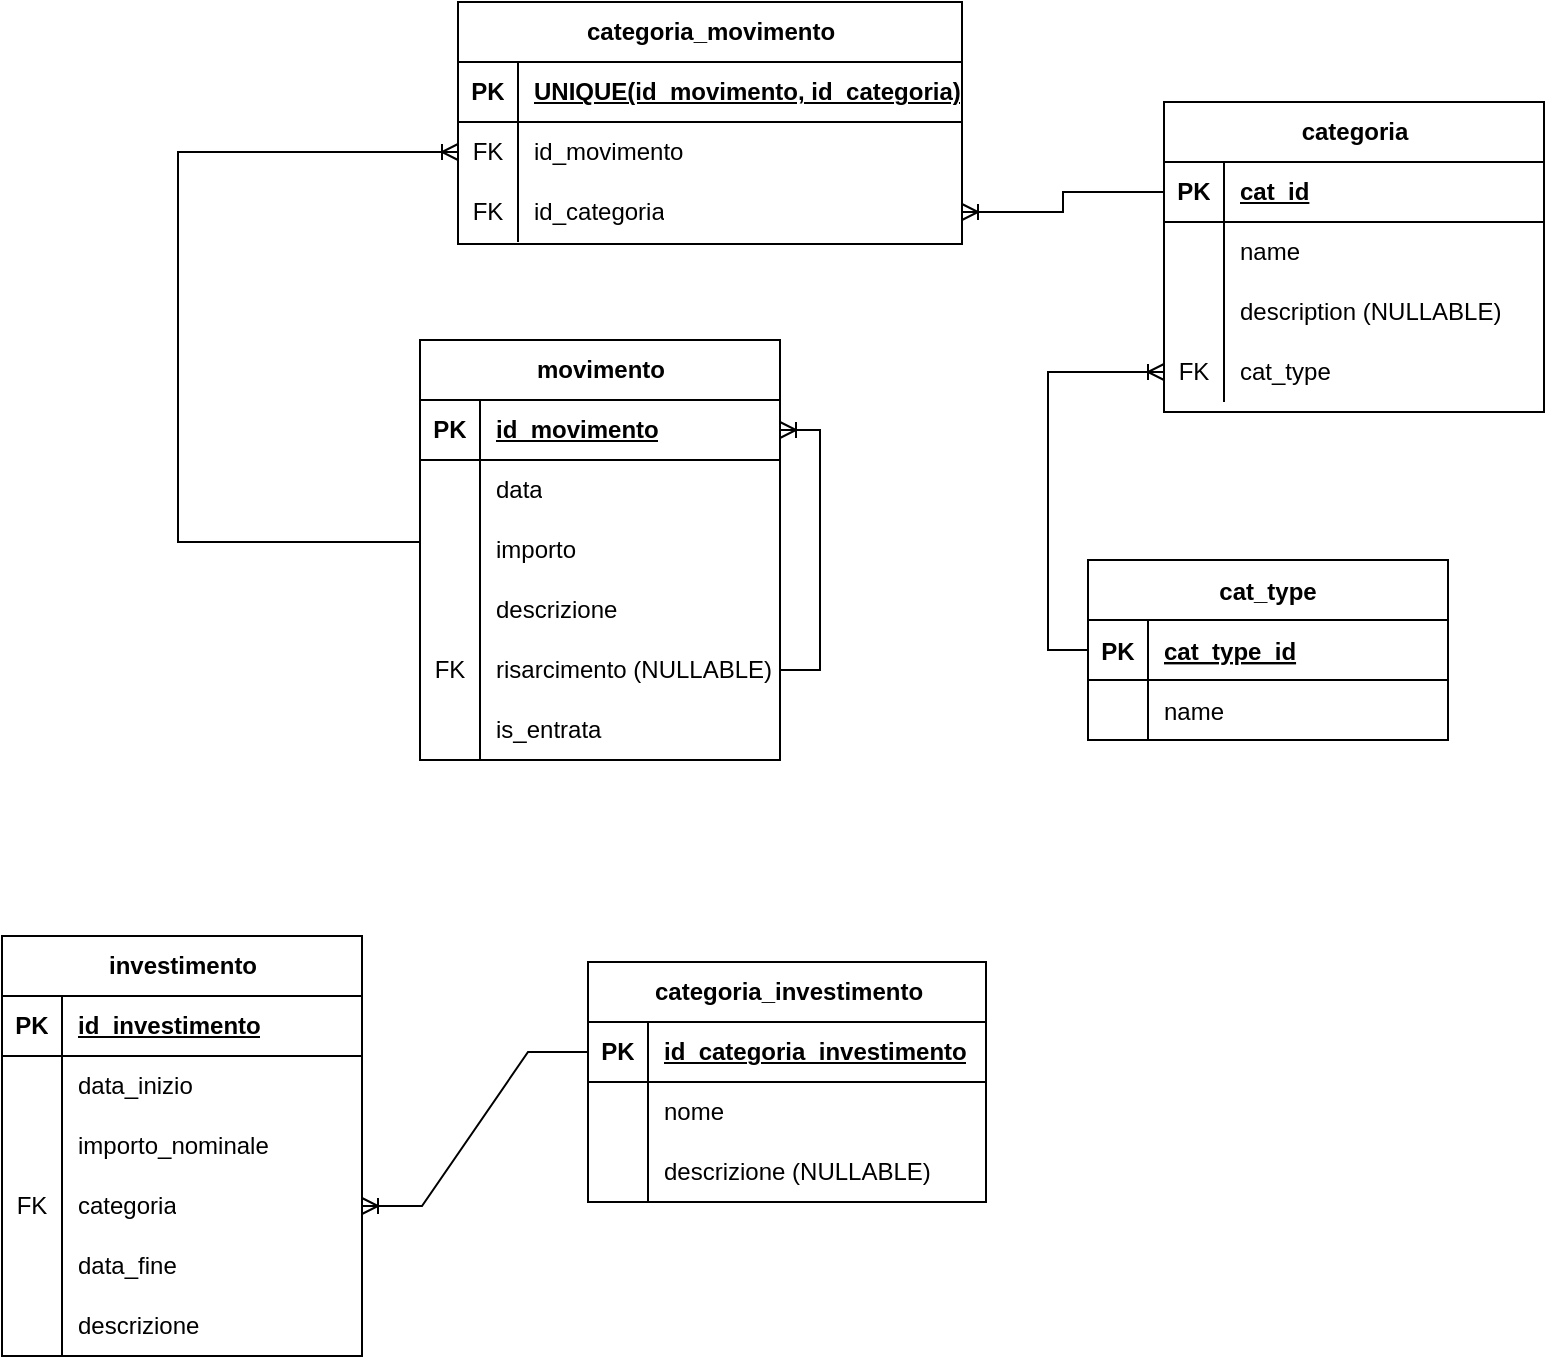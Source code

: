 <mxfile version="20.8.16" type="device"><diagram name="Pagina-1" id="gLdICDKnDoOBDRBeuSgm"><mxGraphModel dx="1418" dy="828" grid="0" gridSize="10" guides="1" tooltips="1" connect="1" arrows="1" fold="1" page="1" pageScale="1" pageWidth="827" pageHeight="1169" math="0" shadow="0"><root><mxCell id="0"/><mxCell id="1" parent="0"/><mxCell id="6j1PNabDuYhqHmHtanBx-16" value="movimento" style="shape=table;startSize=30;container=1;collapsible=1;childLayout=tableLayout;fixedRows=1;rowLines=0;fontStyle=1;align=center;resizeLast=1;html=1;" parent="1" vertex="1"><mxGeometry x="239" y="172" width="180" height="210" as="geometry"/></mxCell><mxCell id="6j1PNabDuYhqHmHtanBx-17" value="" style="shape=tableRow;horizontal=0;startSize=0;swimlaneHead=0;swimlaneBody=0;fillColor=none;collapsible=0;dropTarget=0;points=[[0,0.5],[1,0.5]];portConstraint=eastwest;top=0;left=0;right=0;bottom=1;" parent="6j1PNabDuYhqHmHtanBx-16" vertex="1"><mxGeometry y="30" width="180" height="30" as="geometry"/></mxCell><mxCell id="6j1PNabDuYhqHmHtanBx-18" value="PK" style="shape=partialRectangle;connectable=0;fillColor=none;top=0;left=0;bottom=0;right=0;fontStyle=1;overflow=hidden;whiteSpace=wrap;html=1;" parent="6j1PNabDuYhqHmHtanBx-17" vertex="1"><mxGeometry width="30" height="30" as="geometry"><mxRectangle width="30" height="30" as="alternateBounds"/></mxGeometry></mxCell><mxCell id="6j1PNabDuYhqHmHtanBx-19" value="id_movimento" style="shape=partialRectangle;connectable=0;fillColor=none;top=0;left=0;bottom=0;right=0;align=left;spacingLeft=6;fontStyle=5;overflow=hidden;whiteSpace=wrap;html=1;" parent="6j1PNabDuYhqHmHtanBx-17" vertex="1"><mxGeometry x="30" width="150" height="30" as="geometry"><mxRectangle width="150" height="30" as="alternateBounds"/></mxGeometry></mxCell><mxCell id="6j1PNabDuYhqHmHtanBx-20" value="" style="shape=tableRow;horizontal=0;startSize=0;swimlaneHead=0;swimlaneBody=0;fillColor=none;collapsible=0;dropTarget=0;points=[[0,0.5],[1,0.5]];portConstraint=eastwest;top=0;left=0;right=0;bottom=0;" parent="6j1PNabDuYhqHmHtanBx-16" vertex="1"><mxGeometry y="60" width="180" height="30" as="geometry"/></mxCell><mxCell id="6j1PNabDuYhqHmHtanBx-21" value="" style="shape=partialRectangle;connectable=0;fillColor=none;top=0;left=0;bottom=0;right=0;editable=1;overflow=hidden;whiteSpace=wrap;html=1;" parent="6j1PNabDuYhqHmHtanBx-20" vertex="1"><mxGeometry width="30" height="30" as="geometry"><mxRectangle width="30" height="30" as="alternateBounds"/></mxGeometry></mxCell><mxCell id="6j1PNabDuYhqHmHtanBx-22" value="data" style="shape=partialRectangle;connectable=0;fillColor=none;top=0;left=0;bottom=0;right=0;align=left;spacingLeft=6;overflow=hidden;whiteSpace=wrap;html=1;" parent="6j1PNabDuYhqHmHtanBx-20" vertex="1"><mxGeometry x="30" width="150" height="30" as="geometry"><mxRectangle width="150" height="30" as="alternateBounds"/></mxGeometry></mxCell><mxCell id="6j1PNabDuYhqHmHtanBx-23" value="" style="shape=tableRow;horizontal=0;startSize=0;swimlaneHead=0;swimlaneBody=0;fillColor=none;collapsible=0;dropTarget=0;points=[[0,0.5],[1,0.5]];portConstraint=eastwest;top=0;left=0;right=0;bottom=0;" parent="6j1PNabDuYhqHmHtanBx-16" vertex="1"><mxGeometry y="90" width="180" height="30" as="geometry"/></mxCell><mxCell id="6j1PNabDuYhqHmHtanBx-24" value="" style="shape=partialRectangle;connectable=0;fillColor=none;top=0;left=0;bottom=0;right=0;editable=1;overflow=hidden;whiteSpace=wrap;html=1;" parent="6j1PNabDuYhqHmHtanBx-23" vertex="1"><mxGeometry width="30" height="30" as="geometry"><mxRectangle width="30" height="30" as="alternateBounds"/></mxGeometry></mxCell><mxCell id="6j1PNabDuYhqHmHtanBx-25" value="importo" style="shape=partialRectangle;connectable=0;fillColor=none;top=0;left=0;bottom=0;right=0;align=left;spacingLeft=6;overflow=hidden;whiteSpace=wrap;html=1;" parent="6j1PNabDuYhqHmHtanBx-23" vertex="1"><mxGeometry x="30" width="150" height="30" as="geometry"><mxRectangle width="150" height="30" as="alternateBounds"/></mxGeometry></mxCell><mxCell id="6j1PNabDuYhqHmHtanBx-149" style="shape=tableRow;horizontal=0;startSize=0;swimlaneHead=0;swimlaneBody=0;fillColor=none;collapsible=0;dropTarget=0;points=[[0,0.5],[1,0.5]];portConstraint=eastwest;top=0;left=0;right=0;bottom=0;" parent="6j1PNabDuYhqHmHtanBx-16" vertex="1"><mxGeometry y="120" width="180" height="30" as="geometry"/></mxCell><mxCell id="6j1PNabDuYhqHmHtanBx-150" style="shape=partialRectangle;connectable=0;fillColor=none;top=0;left=0;bottom=0;right=0;editable=1;overflow=hidden;whiteSpace=wrap;html=1;" parent="6j1PNabDuYhqHmHtanBx-149" vertex="1"><mxGeometry width="30" height="30" as="geometry"><mxRectangle width="30" height="30" as="alternateBounds"/></mxGeometry></mxCell><mxCell id="6j1PNabDuYhqHmHtanBx-151" value="descrizione" style="shape=partialRectangle;connectable=0;fillColor=none;top=0;left=0;bottom=0;right=0;align=left;spacingLeft=6;overflow=hidden;whiteSpace=wrap;html=1;" parent="6j1PNabDuYhqHmHtanBx-149" vertex="1"><mxGeometry x="30" width="150" height="30" as="geometry"><mxRectangle width="150" height="30" as="alternateBounds"/></mxGeometry></mxCell><mxCell id="iELawTPkx-674jfvepgr-1" style="edgeStyle=orthogonalEdgeStyle;rounded=0;orthogonalLoop=1;jettySize=auto;html=1;entryX=1;entryY=0.5;entryDx=0;entryDy=0;exitX=1;exitY=0.5;exitDx=0;exitDy=0;endArrow=ERoneToMany;endFill=0;startArrow=none;startFill=0;" parent="6j1PNabDuYhqHmHtanBx-16" source="n3xjSGd2jIdMW5P3OytB-36" target="6j1PNabDuYhqHmHtanBx-17" edge="1"><mxGeometry relative="1" as="geometry"/></mxCell><mxCell id="n3xjSGd2jIdMW5P3OytB-36" style="shape=tableRow;horizontal=0;startSize=0;swimlaneHead=0;swimlaneBody=0;fillColor=none;collapsible=0;dropTarget=0;points=[[0,0.5],[1,0.5]];portConstraint=eastwest;top=0;left=0;right=0;bottom=0;" parent="6j1PNabDuYhqHmHtanBx-16" vertex="1"><mxGeometry y="150" width="180" height="30" as="geometry"/></mxCell><mxCell id="n3xjSGd2jIdMW5P3OytB-37" value="FK" style="shape=partialRectangle;connectable=0;fillColor=none;top=0;left=0;bottom=0;right=0;editable=1;overflow=hidden;whiteSpace=wrap;html=1;" parent="n3xjSGd2jIdMW5P3OytB-36" vertex="1"><mxGeometry width="30" height="30" as="geometry"><mxRectangle width="30" height="30" as="alternateBounds"/></mxGeometry></mxCell><mxCell id="n3xjSGd2jIdMW5P3OytB-38" value="risarcimento (NULLABLE)" style="shape=partialRectangle;connectable=0;fillColor=none;top=0;left=0;bottom=0;right=0;align=left;spacingLeft=6;overflow=hidden;whiteSpace=wrap;html=1;" parent="n3xjSGd2jIdMW5P3OytB-36" vertex="1"><mxGeometry x="30" width="150" height="30" as="geometry"><mxRectangle width="150" height="30" as="alternateBounds"/></mxGeometry></mxCell><mxCell id="iELawTPkx-674jfvepgr-2" style="shape=tableRow;horizontal=0;startSize=0;swimlaneHead=0;swimlaneBody=0;fillColor=none;collapsible=0;dropTarget=0;points=[[0,0.5],[1,0.5]];portConstraint=eastwest;top=0;left=0;right=0;bottom=0;" parent="6j1PNabDuYhqHmHtanBx-16" vertex="1"><mxGeometry y="180" width="180" height="30" as="geometry"/></mxCell><mxCell id="iELawTPkx-674jfvepgr-3" style="shape=partialRectangle;connectable=0;fillColor=none;top=0;left=0;bottom=0;right=0;editable=1;overflow=hidden;whiteSpace=wrap;html=1;" parent="iELawTPkx-674jfvepgr-2" vertex="1"><mxGeometry width="30" height="30" as="geometry"><mxRectangle width="30" height="30" as="alternateBounds"/></mxGeometry></mxCell><mxCell id="iELawTPkx-674jfvepgr-4" value="is_entrata" style="shape=partialRectangle;connectable=0;fillColor=none;top=0;left=0;bottom=0;right=0;align=left;spacingLeft=6;overflow=hidden;whiteSpace=wrap;html=1;" parent="iELawTPkx-674jfvepgr-2" vertex="1"><mxGeometry x="30" width="150" height="30" as="geometry"><mxRectangle width="150" height="30" as="alternateBounds"/></mxGeometry></mxCell><mxCell id="6j1PNabDuYhqHmHtanBx-61" value="categoria" style="shape=table;startSize=30;container=1;collapsible=1;childLayout=tableLayout;fixedRows=1;rowLines=0;fontStyle=1;align=center;resizeLast=1;html=1;" parent="1" vertex="1"><mxGeometry x="611" y="53" width="190" height="155" as="geometry"/></mxCell><mxCell id="6j1PNabDuYhqHmHtanBx-62" value="" style="shape=tableRow;horizontal=0;startSize=0;swimlaneHead=0;swimlaneBody=0;fillColor=none;collapsible=0;dropTarget=0;points=[[0,0.5],[1,0.5]];portConstraint=eastwest;top=0;left=0;right=0;bottom=1;" parent="6j1PNabDuYhqHmHtanBx-61" vertex="1"><mxGeometry y="30" width="190" height="30" as="geometry"/></mxCell><mxCell id="6j1PNabDuYhqHmHtanBx-63" value="PK" style="shape=partialRectangle;connectable=0;fillColor=none;top=0;left=0;bottom=0;right=0;fontStyle=1;overflow=hidden;whiteSpace=wrap;html=1;" parent="6j1PNabDuYhqHmHtanBx-62" vertex="1"><mxGeometry width="30" height="30" as="geometry"><mxRectangle width="30" height="30" as="alternateBounds"/></mxGeometry></mxCell><mxCell id="6j1PNabDuYhqHmHtanBx-64" value="cat_id" style="shape=partialRectangle;connectable=0;fillColor=none;top=0;left=0;bottom=0;right=0;align=left;spacingLeft=6;fontStyle=5;overflow=hidden;whiteSpace=wrap;html=1;" parent="6j1PNabDuYhqHmHtanBx-62" vertex="1"><mxGeometry x="30" width="160" height="30" as="geometry"><mxRectangle width="160" height="30" as="alternateBounds"/></mxGeometry></mxCell><mxCell id="6j1PNabDuYhqHmHtanBx-65" value="" style="shape=tableRow;horizontal=0;startSize=0;swimlaneHead=0;swimlaneBody=0;fillColor=none;collapsible=0;dropTarget=0;points=[[0,0.5],[1,0.5]];portConstraint=eastwest;top=0;left=0;right=0;bottom=0;" parent="6j1PNabDuYhqHmHtanBx-61" vertex="1"><mxGeometry y="60" width="190" height="30" as="geometry"/></mxCell><mxCell id="6j1PNabDuYhqHmHtanBx-66" value="" style="shape=partialRectangle;connectable=0;fillColor=none;top=0;left=0;bottom=0;right=0;editable=1;overflow=hidden;whiteSpace=wrap;html=1;" parent="6j1PNabDuYhqHmHtanBx-65" vertex="1"><mxGeometry width="30" height="30" as="geometry"><mxRectangle width="30" height="30" as="alternateBounds"/></mxGeometry></mxCell><mxCell id="6j1PNabDuYhqHmHtanBx-67" value="name" style="shape=partialRectangle;connectable=0;fillColor=none;top=0;left=0;bottom=0;right=0;align=left;spacingLeft=6;overflow=hidden;whiteSpace=wrap;html=1;" parent="6j1PNabDuYhqHmHtanBx-65" vertex="1"><mxGeometry x="30" width="160" height="30" as="geometry"><mxRectangle width="160" height="30" as="alternateBounds"/></mxGeometry></mxCell><mxCell id="6j1PNabDuYhqHmHtanBx-68" value="" style="shape=tableRow;horizontal=0;startSize=0;swimlaneHead=0;swimlaneBody=0;fillColor=none;collapsible=0;dropTarget=0;points=[[0,0.5],[1,0.5]];portConstraint=eastwest;top=0;left=0;right=0;bottom=0;" parent="6j1PNabDuYhqHmHtanBx-61" vertex="1"><mxGeometry y="90" width="190" height="30" as="geometry"/></mxCell><mxCell id="6j1PNabDuYhqHmHtanBx-69" value="" style="shape=partialRectangle;connectable=0;fillColor=none;top=0;left=0;bottom=0;right=0;editable=1;overflow=hidden;whiteSpace=wrap;html=1;" parent="6j1PNabDuYhqHmHtanBx-68" vertex="1"><mxGeometry width="30" height="30" as="geometry"><mxRectangle width="30" height="30" as="alternateBounds"/></mxGeometry></mxCell><mxCell id="6j1PNabDuYhqHmHtanBx-70" value="description (NULLABLE)" style="shape=partialRectangle;connectable=0;fillColor=none;top=0;left=0;bottom=0;right=0;align=left;spacingLeft=6;overflow=hidden;whiteSpace=wrap;html=1;" parent="6j1PNabDuYhqHmHtanBx-68" vertex="1"><mxGeometry x="30" width="160" height="30" as="geometry"><mxRectangle width="160" height="30" as="alternateBounds"/></mxGeometry></mxCell><mxCell id="n3xjSGd2jIdMW5P3OytB-1" style="shape=tableRow;horizontal=0;startSize=0;swimlaneHead=0;swimlaneBody=0;fillColor=none;collapsible=0;dropTarget=0;points=[[0,0.5],[1,0.5]];portConstraint=eastwest;top=0;left=0;right=0;bottom=0;" parent="6j1PNabDuYhqHmHtanBx-61" vertex="1"><mxGeometry y="120" width="190" height="30" as="geometry"/></mxCell><mxCell id="n3xjSGd2jIdMW5P3OytB-2" value="FK" style="shape=partialRectangle;connectable=0;fillColor=none;top=0;left=0;bottom=0;right=0;editable=1;overflow=hidden;whiteSpace=wrap;html=1;" parent="n3xjSGd2jIdMW5P3OytB-1" vertex="1"><mxGeometry width="30" height="30" as="geometry"><mxRectangle width="30" height="30" as="alternateBounds"/></mxGeometry></mxCell><mxCell id="n3xjSGd2jIdMW5P3OytB-3" value="cat_type" style="shape=partialRectangle;connectable=0;fillColor=none;top=0;left=0;bottom=0;right=0;align=left;spacingLeft=6;overflow=hidden;whiteSpace=wrap;html=1;" parent="n3xjSGd2jIdMW5P3OytB-1" vertex="1"><mxGeometry x="30" width="160" height="30" as="geometry"><mxRectangle width="160" height="30" as="alternateBounds"/></mxGeometry></mxCell><mxCell id="6j1PNabDuYhqHmHtanBx-105" value="investimento" style="shape=table;startSize=30;container=1;collapsible=1;childLayout=tableLayout;fixedRows=1;rowLines=0;fontStyle=1;align=center;resizeLast=1;html=1;" parent="1" vertex="1"><mxGeometry x="30" y="470" width="180" height="210" as="geometry"/></mxCell><mxCell id="6j1PNabDuYhqHmHtanBx-106" value="" style="shape=tableRow;horizontal=0;startSize=0;swimlaneHead=0;swimlaneBody=0;fillColor=none;collapsible=0;dropTarget=0;points=[[0,0.5],[1,0.5]];portConstraint=eastwest;top=0;left=0;right=0;bottom=1;" parent="6j1PNabDuYhqHmHtanBx-105" vertex="1"><mxGeometry y="30" width="180" height="30" as="geometry"/></mxCell><mxCell id="6j1PNabDuYhqHmHtanBx-107" value="PK" style="shape=partialRectangle;connectable=0;fillColor=none;top=0;left=0;bottom=0;right=0;fontStyle=1;overflow=hidden;whiteSpace=wrap;html=1;" parent="6j1PNabDuYhqHmHtanBx-106" vertex="1"><mxGeometry width="30" height="30" as="geometry"><mxRectangle width="30" height="30" as="alternateBounds"/></mxGeometry></mxCell><mxCell id="6j1PNabDuYhqHmHtanBx-108" value="id_investimento" style="shape=partialRectangle;connectable=0;fillColor=none;top=0;left=0;bottom=0;right=0;align=left;spacingLeft=6;fontStyle=5;overflow=hidden;whiteSpace=wrap;html=1;" parent="6j1PNabDuYhqHmHtanBx-106" vertex="1"><mxGeometry x="30" width="150" height="30" as="geometry"><mxRectangle width="150" height="30" as="alternateBounds"/></mxGeometry></mxCell><mxCell id="6j1PNabDuYhqHmHtanBx-109" value="" style="shape=tableRow;horizontal=0;startSize=0;swimlaneHead=0;swimlaneBody=0;fillColor=none;collapsible=0;dropTarget=0;points=[[0,0.5],[1,0.5]];portConstraint=eastwest;top=0;left=0;right=0;bottom=0;" parent="6j1PNabDuYhqHmHtanBx-105" vertex="1"><mxGeometry y="60" width="180" height="30" as="geometry"/></mxCell><mxCell id="6j1PNabDuYhqHmHtanBx-110" value="" style="shape=partialRectangle;connectable=0;fillColor=none;top=0;left=0;bottom=0;right=0;editable=1;overflow=hidden;whiteSpace=wrap;html=1;" parent="6j1PNabDuYhqHmHtanBx-109" vertex="1"><mxGeometry width="30" height="30" as="geometry"><mxRectangle width="30" height="30" as="alternateBounds"/></mxGeometry></mxCell><mxCell id="6j1PNabDuYhqHmHtanBx-111" value="data_inizio" style="shape=partialRectangle;connectable=0;fillColor=none;top=0;left=0;bottom=0;right=0;align=left;spacingLeft=6;overflow=hidden;whiteSpace=wrap;html=1;" parent="6j1PNabDuYhqHmHtanBx-109" vertex="1"><mxGeometry x="30" width="150" height="30" as="geometry"><mxRectangle width="150" height="30" as="alternateBounds"/></mxGeometry></mxCell><mxCell id="6j1PNabDuYhqHmHtanBx-112" value="" style="shape=tableRow;horizontal=0;startSize=0;swimlaneHead=0;swimlaneBody=0;fillColor=none;collapsible=0;dropTarget=0;points=[[0,0.5],[1,0.5]];portConstraint=eastwest;top=0;left=0;right=0;bottom=0;" parent="6j1PNabDuYhqHmHtanBx-105" vertex="1"><mxGeometry y="90" width="180" height="30" as="geometry"/></mxCell><mxCell id="6j1PNabDuYhqHmHtanBx-113" value="" style="shape=partialRectangle;connectable=0;fillColor=none;top=0;left=0;bottom=0;right=0;editable=1;overflow=hidden;whiteSpace=wrap;html=1;" parent="6j1PNabDuYhqHmHtanBx-112" vertex="1"><mxGeometry width="30" height="30" as="geometry"><mxRectangle width="30" height="30" as="alternateBounds"/></mxGeometry></mxCell><mxCell id="6j1PNabDuYhqHmHtanBx-114" value="importo_nominale" style="shape=partialRectangle;connectable=0;fillColor=none;top=0;left=0;bottom=0;right=0;align=left;spacingLeft=6;overflow=hidden;whiteSpace=wrap;html=1;" parent="6j1PNabDuYhqHmHtanBx-112" vertex="1"><mxGeometry x="30" width="150" height="30" as="geometry"><mxRectangle width="150" height="30" as="alternateBounds"/></mxGeometry></mxCell><mxCell id="6j1PNabDuYhqHmHtanBx-115" value="" style="shape=tableRow;horizontal=0;startSize=0;swimlaneHead=0;swimlaneBody=0;fillColor=none;collapsible=0;dropTarget=0;points=[[0,0.5],[1,0.5]];portConstraint=eastwest;top=0;left=0;right=0;bottom=0;" parent="6j1PNabDuYhqHmHtanBx-105" vertex="1"><mxGeometry y="120" width="180" height="30" as="geometry"/></mxCell><mxCell id="6j1PNabDuYhqHmHtanBx-116" value="FK" style="shape=partialRectangle;connectable=0;fillColor=none;top=0;left=0;bottom=0;right=0;editable=1;overflow=hidden;whiteSpace=wrap;html=1;" parent="6j1PNabDuYhqHmHtanBx-115" vertex="1"><mxGeometry width="30" height="30" as="geometry"><mxRectangle width="30" height="30" as="alternateBounds"/></mxGeometry></mxCell><mxCell id="6j1PNabDuYhqHmHtanBx-117" value="categoria" style="shape=partialRectangle;connectable=0;fillColor=none;top=0;left=0;bottom=0;right=0;align=left;spacingLeft=6;overflow=hidden;whiteSpace=wrap;html=1;" parent="6j1PNabDuYhqHmHtanBx-115" vertex="1"><mxGeometry x="30" width="150" height="30" as="geometry"><mxRectangle width="150" height="30" as="alternateBounds"/></mxGeometry></mxCell><mxCell id="6j1PNabDuYhqHmHtanBx-122" style="shape=tableRow;horizontal=0;startSize=0;swimlaneHead=0;swimlaneBody=0;fillColor=none;collapsible=0;dropTarget=0;points=[[0,0.5],[1,0.5]];portConstraint=eastwest;top=0;left=0;right=0;bottom=0;" parent="6j1PNabDuYhqHmHtanBx-105" vertex="1"><mxGeometry y="150" width="180" height="30" as="geometry"/></mxCell><mxCell id="6j1PNabDuYhqHmHtanBx-123" style="shape=partialRectangle;connectable=0;fillColor=none;top=0;left=0;bottom=0;right=0;editable=1;overflow=hidden;whiteSpace=wrap;html=1;" parent="6j1PNabDuYhqHmHtanBx-122" vertex="1"><mxGeometry width="30" height="30" as="geometry"><mxRectangle width="30" height="30" as="alternateBounds"/></mxGeometry></mxCell><mxCell id="6j1PNabDuYhqHmHtanBx-124" value="data_fine" style="shape=partialRectangle;connectable=0;fillColor=none;top=0;left=0;bottom=0;right=0;align=left;spacingLeft=6;overflow=hidden;whiteSpace=wrap;html=1;" parent="6j1PNabDuYhqHmHtanBx-122" vertex="1"><mxGeometry x="30" width="150" height="30" as="geometry"><mxRectangle width="150" height="30" as="alternateBounds"/></mxGeometry></mxCell><mxCell id="6j1PNabDuYhqHmHtanBx-125" style="shape=tableRow;horizontal=0;startSize=0;swimlaneHead=0;swimlaneBody=0;fillColor=none;collapsible=0;dropTarget=0;points=[[0,0.5],[1,0.5]];portConstraint=eastwest;top=0;left=0;right=0;bottom=0;" parent="6j1PNabDuYhqHmHtanBx-105" vertex="1"><mxGeometry y="180" width="180" height="30" as="geometry"/></mxCell><mxCell id="6j1PNabDuYhqHmHtanBx-126" style="shape=partialRectangle;connectable=0;fillColor=none;top=0;left=0;bottom=0;right=0;editable=1;overflow=hidden;whiteSpace=wrap;html=1;" parent="6j1PNabDuYhqHmHtanBx-125" vertex="1"><mxGeometry width="30" height="30" as="geometry"><mxRectangle width="30" height="30" as="alternateBounds"/></mxGeometry></mxCell><mxCell id="6j1PNabDuYhqHmHtanBx-127" value="descrizione" style="shape=partialRectangle;connectable=0;fillColor=none;top=0;left=0;bottom=0;right=0;align=left;spacingLeft=6;overflow=hidden;whiteSpace=wrap;html=1;" parent="6j1PNabDuYhqHmHtanBx-125" vertex="1"><mxGeometry x="30" width="150" height="30" as="geometry"><mxRectangle width="150" height="30" as="alternateBounds"/></mxGeometry></mxCell><mxCell id="6j1PNabDuYhqHmHtanBx-128" value="categoria_investimento" style="shape=table;startSize=30;container=1;collapsible=1;childLayout=tableLayout;fixedRows=1;rowLines=0;fontStyle=1;align=center;resizeLast=1;html=1;" parent="1" vertex="1"><mxGeometry x="323" y="483" width="199" height="120" as="geometry"/></mxCell><mxCell id="6j1PNabDuYhqHmHtanBx-129" value="" style="shape=tableRow;horizontal=0;startSize=0;swimlaneHead=0;swimlaneBody=0;fillColor=none;collapsible=0;dropTarget=0;points=[[0,0.5],[1,0.5]];portConstraint=eastwest;top=0;left=0;right=0;bottom=1;" parent="6j1PNabDuYhqHmHtanBx-128" vertex="1"><mxGeometry y="30" width="199" height="30" as="geometry"/></mxCell><mxCell id="6j1PNabDuYhqHmHtanBx-130" value="PK" style="shape=partialRectangle;connectable=0;fillColor=none;top=0;left=0;bottom=0;right=0;fontStyle=1;overflow=hidden;whiteSpace=wrap;html=1;" parent="6j1PNabDuYhqHmHtanBx-129" vertex="1"><mxGeometry width="30" height="30" as="geometry"><mxRectangle width="30" height="30" as="alternateBounds"/></mxGeometry></mxCell><mxCell id="6j1PNabDuYhqHmHtanBx-131" value="id_categoria_investimento" style="shape=partialRectangle;connectable=0;fillColor=none;top=0;left=0;bottom=0;right=0;align=left;spacingLeft=6;fontStyle=5;overflow=hidden;whiteSpace=wrap;html=1;" parent="6j1PNabDuYhqHmHtanBx-129" vertex="1"><mxGeometry x="30" width="169" height="30" as="geometry"><mxRectangle width="169" height="30" as="alternateBounds"/></mxGeometry></mxCell><mxCell id="6j1PNabDuYhqHmHtanBx-132" value="" style="shape=tableRow;horizontal=0;startSize=0;swimlaneHead=0;swimlaneBody=0;fillColor=none;collapsible=0;dropTarget=0;points=[[0,0.5],[1,0.5]];portConstraint=eastwest;top=0;left=0;right=0;bottom=0;" parent="6j1PNabDuYhqHmHtanBx-128" vertex="1"><mxGeometry y="60" width="199" height="30" as="geometry"/></mxCell><mxCell id="6j1PNabDuYhqHmHtanBx-133" value="" style="shape=partialRectangle;connectable=0;fillColor=none;top=0;left=0;bottom=0;right=0;editable=1;overflow=hidden;whiteSpace=wrap;html=1;" parent="6j1PNabDuYhqHmHtanBx-132" vertex="1"><mxGeometry width="30" height="30" as="geometry"><mxRectangle width="30" height="30" as="alternateBounds"/></mxGeometry></mxCell><mxCell id="6j1PNabDuYhqHmHtanBx-134" value="nome" style="shape=partialRectangle;connectable=0;fillColor=none;top=0;left=0;bottom=0;right=0;align=left;spacingLeft=6;overflow=hidden;whiteSpace=wrap;html=1;" parent="6j1PNabDuYhqHmHtanBx-132" vertex="1"><mxGeometry x="30" width="169" height="30" as="geometry"><mxRectangle width="169" height="30" as="alternateBounds"/></mxGeometry></mxCell><mxCell id="6j1PNabDuYhqHmHtanBx-141" style="shape=tableRow;horizontal=0;startSize=0;swimlaneHead=0;swimlaneBody=0;fillColor=none;collapsible=0;dropTarget=0;points=[[0,0.5],[1,0.5]];portConstraint=eastwest;top=0;left=0;right=0;bottom=0;" parent="6j1PNabDuYhqHmHtanBx-128" vertex="1"><mxGeometry y="90" width="199" height="30" as="geometry"/></mxCell><mxCell id="6j1PNabDuYhqHmHtanBx-142" style="shape=partialRectangle;connectable=0;fillColor=none;top=0;left=0;bottom=0;right=0;editable=1;overflow=hidden;whiteSpace=wrap;html=1;" parent="6j1PNabDuYhqHmHtanBx-141" vertex="1"><mxGeometry width="30" height="30" as="geometry"><mxRectangle width="30" height="30" as="alternateBounds"/></mxGeometry></mxCell><mxCell id="6j1PNabDuYhqHmHtanBx-143" value="descrizione (NULLABLE)" style="shape=partialRectangle;connectable=0;fillColor=none;top=0;left=0;bottom=0;right=0;align=left;spacingLeft=6;overflow=hidden;whiteSpace=wrap;html=1;" parent="6j1PNabDuYhqHmHtanBx-141" vertex="1"><mxGeometry x="30" width="169" height="30" as="geometry"><mxRectangle width="169" height="30" as="alternateBounds"/></mxGeometry></mxCell><mxCell id="6j1PNabDuYhqHmHtanBx-145" value="" style="edgeStyle=entityRelationEdgeStyle;fontSize=12;html=1;endArrow=ERoneToMany;rounded=0;entryX=1;entryY=0.5;entryDx=0;entryDy=0;exitX=0;exitY=0.5;exitDx=0;exitDy=0;" parent="1" source="6j1PNabDuYhqHmHtanBx-129" target="6j1PNabDuYhqHmHtanBx-115" edge="1"><mxGeometry width="100" height="100" relative="1" as="geometry"><mxPoint x="510" y="700" as="sourcePoint"/><mxPoint x="460" y="440" as="targetPoint"/></mxGeometry></mxCell><mxCell id="o9cpwyNwTLWZ1SQkBP9W-1" value="categoria_movimento" style="shape=table;startSize=30;container=1;collapsible=1;childLayout=tableLayout;fixedRows=1;rowLines=0;fontStyle=1;align=center;resizeLast=1;html=1;" parent="1" vertex="1"><mxGeometry x="258" y="3" width="252" height="121" as="geometry"/></mxCell><mxCell id="o9cpwyNwTLWZ1SQkBP9W-2" value="" style="shape=tableRow;horizontal=0;startSize=0;swimlaneHead=0;swimlaneBody=0;fillColor=none;collapsible=0;dropTarget=0;points=[[0,0.5],[1,0.5]];portConstraint=eastwest;top=0;left=0;right=0;bottom=1;" parent="o9cpwyNwTLWZ1SQkBP9W-1" vertex="1"><mxGeometry y="30" width="252" height="30" as="geometry"/></mxCell><mxCell id="o9cpwyNwTLWZ1SQkBP9W-3" value="PK" style="shape=partialRectangle;connectable=0;fillColor=none;top=0;left=0;bottom=0;right=0;fontStyle=1;overflow=hidden;whiteSpace=wrap;html=1;" parent="o9cpwyNwTLWZ1SQkBP9W-2" vertex="1"><mxGeometry width="30" height="30" as="geometry"><mxRectangle width="30" height="30" as="alternateBounds"/></mxGeometry></mxCell><mxCell id="o9cpwyNwTLWZ1SQkBP9W-4" value="UNIQUE(id_movimento, id_categoria)" style="shape=partialRectangle;connectable=0;fillColor=none;top=0;left=0;bottom=0;right=0;align=left;spacingLeft=6;fontStyle=5;overflow=hidden;whiteSpace=wrap;html=1;" parent="o9cpwyNwTLWZ1SQkBP9W-2" vertex="1"><mxGeometry x="30" width="222" height="30" as="geometry"><mxRectangle width="222" height="30" as="alternateBounds"/></mxGeometry></mxCell><mxCell id="o9cpwyNwTLWZ1SQkBP9W-5" value="" style="shape=tableRow;horizontal=0;startSize=0;swimlaneHead=0;swimlaneBody=0;fillColor=none;collapsible=0;dropTarget=0;points=[[0,0.5],[1,0.5]];portConstraint=eastwest;top=0;left=0;right=0;bottom=0;" parent="o9cpwyNwTLWZ1SQkBP9W-1" vertex="1"><mxGeometry y="60" width="252" height="30" as="geometry"/></mxCell><mxCell id="o9cpwyNwTLWZ1SQkBP9W-6" value="FK" style="shape=partialRectangle;connectable=0;fillColor=none;top=0;left=0;bottom=0;right=0;editable=1;overflow=hidden;whiteSpace=wrap;html=1;" parent="o9cpwyNwTLWZ1SQkBP9W-5" vertex="1"><mxGeometry width="30" height="30" as="geometry"><mxRectangle width="30" height="30" as="alternateBounds"/></mxGeometry></mxCell><mxCell id="o9cpwyNwTLWZ1SQkBP9W-7" value="id_movimento" style="shape=partialRectangle;connectable=0;fillColor=none;top=0;left=0;bottom=0;right=0;align=left;spacingLeft=6;overflow=hidden;whiteSpace=wrap;html=1;" parent="o9cpwyNwTLWZ1SQkBP9W-5" vertex="1"><mxGeometry x="30" width="222" height="30" as="geometry"><mxRectangle width="222" height="30" as="alternateBounds"/></mxGeometry></mxCell><mxCell id="o9cpwyNwTLWZ1SQkBP9W-8" value="" style="shape=tableRow;horizontal=0;startSize=0;swimlaneHead=0;swimlaneBody=0;fillColor=none;collapsible=0;dropTarget=0;points=[[0,0.5],[1,0.5]];portConstraint=eastwest;top=0;left=0;right=0;bottom=0;" parent="o9cpwyNwTLWZ1SQkBP9W-1" vertex="1"><mxGeometry y="90" width="252" height="30" as="geometry"/></mxCell><mxCell id="o9cpwyNwTLWZ1SQkBP9W-9" value="FK" style="shape=partialRectangle;connectable=0;fillColor=none;top=0;left=0;bottom=0;right=0;editable=1;overflow=hidden;whiteSpace=wrap;html=1;" parent="o9cpwyNwTLWZ1SQkBP9W-8" vertex="1"><mxGeometry width="30" height="30" as="geometry"><mxRectangle width="30" height="30" as="alternateBounds"/></mxGeometry></mxCell><mxCell id="o9cpwyNwTLWZ1SQkBP9W-10" value="id_categoria" style="shape=partialRectangle;connectable=0;fillColor=none;top=0;left=0;bottom=0;right=0;align=left;spacingLeft=6;overflow=hidden;whiteSpace=wrap;html=1;" parent="o9cpwyNwTLWZ1SQkBP9W-8" vertex="1"><mxGeometry x="30" width="222" height="30" as="geometry"><mxRectangle width="222" height="30" as="alternateBounds"/></mxGeometry></mxCell><mxCell id="o9cpwyNwTLWZ1SQkBP9W-24" value="" style="edgeStyle=orthogonalEdgeStyle;fontSize=12;html=1;endArrow=none;startArrow=ERoneToMany;rounded=0;entryX=0;entryY=0.5;entryDx=0;entryDy=0;exitX=0;exitY=0.5;exitDx=0;exitDy=0;startFill=0;endFill=0;" parent="1" source="o9cpwyNwTLWZ1SQkBP9W-5" target="6j1PNabDuYhqHmHtanBx-17" edge="1"><mxGeometry width="100" height="100" relative="1" as="geometry"><mxPoint x="230" y="73" as="sourcePoint"/><mxPoint x="242" y="95" as="targetPoint"/><Array as="points"><mxPoint x="118" y="78"/><mxPoint x="118" y="273"/><mxPoint x="239" y="273"/></Array></mxGeometry></mxCell><mxCell id="iELawTPkx-674jfvepgr-5" style="edgeStyle=orthogonalEdgeStyle;rounded=0;orthogonalLoop=1;jettySize=auto;html=1;entryX=1;entryY=0.5;entryDx=0;entryDy=0;startArrow=none;startFill=0;endArrow=ERoneToMany;endFill=0;" parent="1" source="6j1PNabDuYhqHmHtanBx-62" target="o9cpwyNwTLWZ1SQkBP9W-8" edge="1"><mxGeometry relative="1" as="geometry"/></mxCell><mxCell id="kIghjJjhIES9HvTDMcnr-14" value="cat_type" style="shape=table;startSize=30;container=1;collapsible=1;childLayout=tableLayout;fixedRows=1;rowLines=0;fontStyle=1;align=center;resizeLast=1;" vertex="1" parent="1"><mxGeometry x="573" y="282" width="180" height="90" as="geometry"/></mxCell><mxCell id="kIghjJjhIES9HvTDMcnr-15" value="" style="shape=tableRow;horizontal=0;startSize=0;swimlaneHead=0;swimlaneBody=0;fillColor=none;collapsible=0;dropTarget=0;points=[[0,0.5],[1,0.5]];portConstraint=eastwest;top=0;left=0;right=0;bottom=1;" vertex="1" parent="kIghjJjhIES9HvTDMcnr-14"><mxGeometry y="30" width="180" height="30" as="geometry"/></mxCell><mxCell id="kIghjJjhIES9HvTDMcnr-16" value="PK" style="shape=partialRectangle;connectable=0;fillColor=none;top=0;left=0;bottom=0;right=0;fontStyle=1;overflow=hidden;" vertex="1" parent="kIghjJjhIES9HvTDMcnr-15"><mxGeometry width="30" height="30" as="geometry"><mxRectangle width="30" height="30" as="alternateBounds"/></mxGeometry></mxCell><mxCell id="kIghjJjhIES9HvTDMcnr-17" value="cat_type_id" style="shape=partialRectangle;connectable=0;fillColor=none;top=0;left=0;bottom=0;right=0;align=left;spacingLeft=6;fontStyle=5;overflow=hidden;" vertex="1" parent="kIghjJjhIES9HvTDMcnr-15"><mxGeometry x="30" width="150" height="30" as="geometry"><mxRectangle width="150" height="30" as="alternateBounds"/></mxGeometry></mxCell><mxCell id="kIghjJjhIES9HvTDMcnr-18" value="" style="shape=tableRow;horizontal=0;startSize=0;swimlaneHead=0;swimlaneBody=0;fillColor=none;collapsible=0;dropTarget=0;points=[[0,0.5],[1,0.5]];portConstraint=eastwest;top=0;left=0;right=0;bottom=0;" vertex="1" parent="kIghjJjhIES9HvTDMcnr-14"><mxGeometry y="60" width="180" height="30" as="geometry"/></mxCell><mxCell id="kIghjJjhIES9HvTDMcnr-19" value="" style="shape=partialRectangle;connectable=0;fillColor=none;top=0;left=0;bottom=0;right=0;editable=1;overflow=hidden;" vertex="1" parent="kIghjJjhIES9HvTDMcnr-18"><mxGeometry width="30" height="30" as="geometry"><mxRectangle width="30" height="30" as="alternateBounds"/></mxGeometry></mxCell><mxCell id="kIghjJjhIES9HvTDMcnr-20" value="name" style="shape=partialRectangle;connectable=0;fillColor=none;top=0;left=0;bottom=0;right=0;align=left;spacingLeft=6;overflow=hidden;" vertex="1" parent="kIghjJjhIES9HvTDMcnr-18"><mxGeometry x="30" width="150" height="30" as="geometry"><mxRectangle width="150" height="30" as="alternateBounds"/></mxGeometry></mxCell><mxCell id="kIghjJjhIES9HvTDMcnr-27" style="edgeStyle=orthogonalEdgeStyle;rounded=0;orthogonalLoop=1;jettySize=auto;html=1;exitX=0;exitY=0.5;exitDx=0;exitDy=0;entryX=0;entryY=0.5;entryDx=0;entryDy=0;endArrow=ERoneToMany;endFill=0;" edge="1" parent="1" source="kIghjJjhIES9HvTDMcnr-15" target="n3xjSGd2jIdMW5P3OytB-1"><mxGeometry relative="1" as="geometry"/></mxCell></root></mxGraphModel></diagram></mxfile>